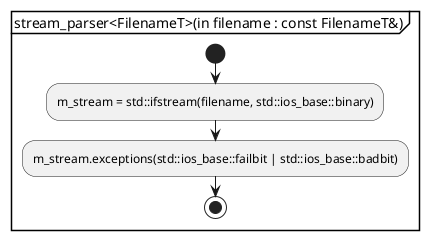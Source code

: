 @startuml stream_parser
partition "stream_parser<FilenameT>(in filename : const FilenameT&)" {
start
	:m_stream = std::ifstream(filename, std::ios_base::binary);
	:m_stream.exceptions(std::ios_base::failbit | std::ios_base::badbit);
stop
}
@enduml

@startuml seek_to_end
partition "seek_to_end()" {
start
	' NOTE: undefined behaviour on ISO C but it will go well
	:m_stream.seekg(0, std::ios_base::end);
stop
}
@enduml

@startuml tell
partition "tell()" {
start
	:return m_stream.tellg();
stop
}
@enduml

@startuml seek
partition "seek(in byte_offset_from_beginning_of_file : std::streamoff)" {
start
	:m_stream.seekg(byte_offset_from_beginning_of_file, std::ios_base::beg);
stop
}
@enduml

abc\n
\n
def

@startuml seek_forward_head_of_line
partition "seek_forward_head_of_line()" {
start
	:1バイト戻る;
	if (戻れなかった) then (y)
		:throw parse_error(failed_to_seek_forward_head_of_line);
		stop
	endif
	switch (1バイト先読み?)
	case ('\\r')
		:何もしない;
	case ('\\n')
		:1バイト戻る;
		if (戻れなかった) then (y)
			stop
		endif

		if (1バイト先読み != '\\r') then (y)
			:1バイト進む;
		endif
	endswitch

	repeat
		:1バイト戻る;
		if (戻れなかった) then (y)
			stop
		endif
	repeat while (1バイト先読み != '\\r', '\\n')
	:1バイト進む;
stop
}
@enduml

@startuml take_xref_byte_offset
partition "take_xref_byte_offset()" {
start
	:ignore_if_present(m_stream, any_whitespace_characters_except_EOL);
	:xref_byte_offset = take_unsigned_integer<std::streamoff>();
	if (unsigned_integer_not_found の例外が出た) then (y)
		:throw parse_error(xref_byte_offset_not_found);
		stop
	endif
	:ignore_if_present(m_stream, any_whitespace_characters_except_EOL | comment);
	:require(m_stream, EOL);
	:return xref_byte_offset;
stop
}
@enduml

@startuml take_xref_table
partition "take_xref_table()" {
start
	:this_xref_table : xref_table;
	:require(m_stream, keyword_xref);
	:first_object_number = take_unsigned_integer<object_t>() : object_t;
	:require(m_stream, space);
	:number_of_entries = take_unsigned_integer<object_t> : object_t;
	if (first_object_number + number_of_entries - 1 がオーバーフロー) then (y)
		:throw std::overflow_error("overflow");
		stop
	endif
	:ignore_if_present(m_stream, any_whitespace_characters_except_EOL | comment);
	:require(m_stream, EOL);
	:entry_offset = 0 : object_t;
	while (entry_offset < number_of_entries)
		:this_xref_table.insert(take_xref_entry(m_stream, first_object_number + entry_offset));
		:++number_of_entries;
	endwhile
	:return this_xref_table;
stop
}
@enduml

@startuml take_xref_entry
partition "take_xref_entry(in object_number : object_t)" {
start
	:first_10_digits = 10バイト取得 : std::string;
	if (first_10_digitsが0-9以外の文字を含む) then (y)
		:throw parse_error(xref_entry_first_10_digits_invalid);
		stop
	endif
	:require(m_stream, space);
	:second_5_digits = 5バイト取得 : std::string;
	if (second_5_digitsが0-9以外の文字を含む) then (y)
		:throw parse_error(xref_entry_second_5_digits_invalid);
		stop
	endif
	:require(m_stream, space);
	:keyword = 1バイト取得 : char;
	if (keyword != 'n' && keyword != 'f') then (y)
		:throw parse_error(xref_entry_keyword_invalid);
		stop
	endif
	:last_2_bytes = 2バイト取得 : std::string;
	if (last_2_bytes != space CR && last_2_bytes != space LF && last_2_bytes != CR LF) then (y)
		:throw parse_error(xref_entry_last_2_bytes_invalid);
		stop
	endif

	:generation_number = second_5_digitsを整数に変換;
	if (generation_number < generation_tの最小値 || generation_tの最大値 < generation_number) then (y)
		:throw std::overflow_error("overflow");
		stop
	endif
	if (keyword == 'n') then (y)
		:byte_offset = first_10_digitsを整数に変換;
		if (byte_offset < this_xref_entry.byte_offsetの最小値 || this_xref_entry.byte_offsetの最大値 < byte_offset) then (y)
			:throw std::overflow_error("overflow");
			stop
		endif
		:return xref_inuse_entry{object_number, generation_number, byte_offset};
	else
		:next_free_object_number = first_10_digitsを整数に変換;
		if (next_free_object_number < object_tの最小値 || object_tの最小値の最大値 < next_free_object_number) then (y)
			:throw std::overflow_error("overflow");
			stop
		endif
		:return xref_free_entry{object_number, generation_number, next_free_object_number};
	endif
stop
}
@enduml

@startuml take_trailer
partition "take_trailer(inout object_accessor : object_pool&)" {
start
	:require(m_stream, keyword_trailer);
	:ignore_if_present(m_stream, any_whitespace_characters | comment);
	:trailer_dictionary = take_any_object(m_stream, object_accessor);
	if (trailer_dictionary が dictionary_object じゃない) then (y)
		:throw parse_error(trailer_dictionary_not_found);
		stop
	endif
	:return trailer_dictionary;
stop
}
@enduml

@startuml take_any_object
partition "take_any_object(inout object_accessor : object_pool&)" {
start
	if ("true" が読み取れた) then (y)
		:return boolean_object(true);
		stop
	endif
	if ("false" が読み取れた) then (y)
		:return boolean_object(false);
		stop
	endif

	' Literal String
	if ("(" が読み取れた) then (y)
		:literal_string : string_object;
		:number_of_left_parenthesis = 1;
		:number_of_right_parenthesis = 0;
		while (number_of_left_parenthesis != number_of_right_parenthesis && !ファイル終端) is (y)
			switch (次の文字?)
			case (()
				:++number_of_left_parenthesis;
			case ())
				:++number_of_right_parenthesis;
			case (\\ r)
				:次の文字が '\\n' なら消費する;
				:literal_string += '\\n';
			case (\\  \\) /' for visibility. just means \\\\ '/
				switch (次の文字?)
				case (n)
					:literal_string += '\\n';
				case (r)
					:literal_string += '\\r';
				case (t)
					:literal_string += '\\ t';
				case (b)
					:literal_string += '\\b';
				case (f)
					:literal_string += '\\f';
				case (()
					:literal_string += '(';
				case ())
					:literal_string += ')';
				case (\\  \\) /' for visibility. just means \\\\ '/
					:literal_string += '\\\\';
				case (0-7)
					:octal_character = 読み取ったcaseの数値 : uint8_t;
					if (次の文字 == 0-7)
						:octal_character = 8 * octal_character + 読み取ったifの数値;
						if (次の文字 == 0-7)
							:octal_character = 8 * octal_character + 読み取ったifの数値;
						endif
					endif
				case (\\ r)
					:次の文字が '\\n' なら消費する;
				case (\\ n)
					:do nothing;
				case (default)
					:literal_string += 読み取った文字;
				endswitch
			case (default)
				:literal_string += 読み取った文字;
			endswitch
		endwhile

		if (number_of_left_parenthesis != number_of_right_parenthesis) then (y)
			:throw parse_error(literal_string_lack_of_right_parenthesis);
			stop
		endif

		:return string_object(literal_string);
		stop
	endif

	' Name Object
	if ("/" が読み取れた)
		:name : name_object;
		while (1文字先読み != 空白類文字) is (y)
			if (先読みした文字 == '#') then (y)
				if (次の2文字が8進2桁) then (y)
					:name += 読み取った8進2桁の数値の表す文字;
				else
					:throw parse_error(name_invalid_hexadecimal_code);
					stop
				endif
			else
				:name += 1文字読み取り;
			endif
		endwhile
		:return name;
		stop
	endif

	' Array Object
	if ("[" が読み取れた)
		:array : array_object;

		:ignore_if_present(m_stream, any_whitespace_characters | comment);
		while (!ファイル終端 && 次の文字が ']' じゃない) is (y)
			:array.push_back(take_any_object(m_stream));
			:ignore_if_present(m_stream, any_whitespace_characters | comment);
		endwhile

		' ファイル終端と同義
		if (1文字読み取り != ']') then (y)
			:throw parse_error(array_lack_of_right_square_bracket);
			stop
		endif

		:return array;
		stop
	endif

	' Dictionary Object or Stream Object
	if ("<<" が読み取れた)
		:dictionary : dictionary_object;

		:ignore_if_present(m_stream, any_whitespace_characters | comment);
		while (!ファイル終端 && 次の2文字 != ">>") is (y)
			:name = take_any_object(m_stream);
			if (name が name_object じゃない) then (y)
				:throw parse_error(dictionary_key_is_not_name_object);
			endif
			:ignore_if_present(m_stream, any_whitespace_characters | comment);

			:value = take_any_object(m_stream);
			:ignore_if_present(m_stream, any_whitespace_characters | comment);

			if (value != null) then (y)
				:dictionary.emplace(name, value);
			endif
		endwhile

		' ファイル終端と同義
		if (次の2文字読み取り != ">>") then (y)
			:throw parse_error(dictionary_lack_of_double_greater_than_sign);
			stop
		endif
		:ignore_if_present(m_stream, any_whitespace_characters | comment);

		' Dictionary Object
		if (次の6文字読み取り != "stream") then (y)
			:return dictionary;
			stop
		endif

		' Stream Object
		if (次の1文字 == LF) then (y)
			:do nothing;
		elseif (次の2文字 == CRLF) then (y)
			:do nothing;
		else
			:throw parse_error(stream_CRLF_or_LF_not_found);
			stop
		endif

		if (!dictionary.contains("Length")) then (y)
			:throw parse_error(stream_dictionary_absence_of_Length_entry);
			stop
		endif

		:stream_length = object_accessor.dereference(m_stream, dictionary.at("Length"));
		if (stream_length が integer_object じゃない)
			:throw parse_error(stream_dictionary_absence_of_Length_entry);
			stop
		endif

		:stream_data : std::string = stream_lengthバイト読み取り;
		' HACK: stream_length バイト読み取り中に、Filterに対する明示的なEODマーカーが出現した場合にエラーにする
		if (stream_lengthバイト読み取れなかった) then (y)
			:throw parse_error(stream_data_is_shorter_than_Length);
			stop
		endif
		:require(m_stream, EOL);
		:ignore_if_present(m_stream, EOL);

		if (次の9文字読み取り != "endstream") then (y)
			:throw parse_error(keyword_endstream_not_found);
			stop
		endif
		
		:return stream_object(dictionary, stream_data);
		stop
	endif

	' Hexadecimal String
	if ("<" が読み取れた)
		:hexadecimal_string : string_object;

		:ignore_if_present(m_stream, any_whitespace_characters | comment);
		while (!ファイル終端 && 次の文字 != '>') is (y)
			:character : unsigned char = 0;

			while (2回繰り返し(i : インデックス))
				:hex_digit = 1文字読み取り;
				if (hex_digit == '>') then (y)
					:assert(i != 0);
					:ストリーム位置を1文字分戻す;
					break
				elseif (hex_digit != 0-9, A-F, a-f) then (y)
					:throw parse_error(hexadecimal_string_non_hexadecimal_digit_found);
					stop
				endif

				:character の i * 4 ビット目から4ビット分を hex_digit で埋める;
				:ignore_if_present(m_stream, any_whitespace_characters | comment);
			endwhile

			:hexadecimal_string.push_back(character);
		endwhile

		' ファイル終端と同義
		if (1文字読み取り != '>') then (y)
			:throw parse_error(hexadecimal_string_lack_of_greater_than_sign);
			stop
		endif

		:return hexadecimal_string;
		stop
	endif

	' Null Object
	if ("null" が読み取れた)
		:return null;
		stop
	endif

	' Indirect Reference or Numerical Object
	if (数字が読み取れた)
		' Real Object
		if (小数が読み取れた) then (y)
			:return real_object(読み取った小数);
			stop
		endif

		:first_integer = take_signed_integer<integer_object>(m_stream);
		:ignore_if_present(m_stream, any_whitespace_characters | comment);

		' Integer Object
		if (数字が読み取れなかった) then (y)
			:return integer_object(first_integer);
			stop
		endif

		:second_integer = take_signed_integer<integer_object>(m_stream);
		:ignore_if_present(m_stream, any_whitespace_characters | comment);

		if ("R" が読み取れた) then (y)
			' Indirect Reference
			:return indirect_reference{first_integer, second_integer};
			stop
		endif

		' Integer Object
		:return integer_object(first_integer);
		stop
	endif

	if (ファイル終端) then (y)
		:throw parse_error(object_not_found);
		stop
	endif

	' その他の文字が読み取れた
	:throw parse_error(unknown_character_detected);
stop
}
@enduml

@startuml take_indirect_object
partition "take_indirect_object(inout object_accessor : object_pool&, in object_number : object_t, in generation_number : generation_t)" {
start
	:first_integer = take_signed_integer<object_t>(m_stream);
	:ignore_if_present(m_stream, any_whitespace_characters | comment);
	:second_integer = take_signed_integer<generation_t>(m_stream);
	if (first_integer != object_number || second_integer != generation_number) then (y)
		:throw parse_error(indirect_object_is_inconsistent_with_xref_table);
		stop
	endif

	:ignore_if_present(m_stream, any_whitespace_characters | comment);
	if (3文字読み取り != "obj") then (y)
		:throw parse_error(keyword_obj_not_found);
		stop
	endif

	:ignore_if_present(m_stream, any_whitespace_characters | comment);
	:object = take_any_object(m_stream, object_accessor);
	if (object が indirect_reference) then (y)
		:throw parse_error(indirect_object_refers_indirect_reference);
		stop
	endif

	:ignore_if_present(m_stream, any_whitespace_characters | comment);
	if (6文字読み取り != "endobj") then (y)
		:throw parse_error(keyword_endobj_not_found);
		stop
	endif

	:return object;
stop
}
@enduml


@startuml require
partition "require(in req_type : require_type)" {
start
	switch (req_type?)
	case (keyword_EOF)
		if (ストリームから "%%EOF" が読み取れなかった) then (y)
			:throw parse_error(keyword_EOF_not_found);
			stop
		endif

		if (ファイル終端) then (y)
			stop
		endif

		:require(m_stream, EOL);
	case (EOL)
		if (LF || CRLF || CR) then (y)
			stop
		endif

		:throw parse_error(EOL_not_found);
		stop
	case (keyword_startxref)
		:ignore_if_present(m_stream, any_whitespace_characters_except_EOL);
		if (ストリームから "startxref" が読み取れなかった) then (y)
			:throw parse_error(keyword_startxref_not_found);
			stop
		endif
		:ignore_if_present(m_stream, any_whitespace_characters_except_EOL | comment);
		:require(m_stream, EOL);
	case (keyword_xref)
		:ignore_if_present(m_stream, any_whitespace_characters_except_EOL);
		if (ストリームから "xref" が読み取れなかった) then (y)
			:throw parse_error(keyword_xref_not_found);
			stop
		endif
		:ignore_if_present(m_stream, any_whitespace_characters_except_EOL | comment);
		:require(m_stream, EOL);
	case (space)
		if (ストリームから " " が読み取れなかった) then (y)
			:throw parse_error(space_not_found);
			stop
		endif
	case (keyword_trailer)
		if (ストリームから "trailer" が読み取れなかった) then (y)
			:throw parse_error(keyword_trailer_not_found);
			stop
		endif
	endswitch
stop
}
@enduml

@startuml ignore_if_present
partition "ignore_if_present(flags : ignore_flag)" {
start
	:flagsに指定のある空白類のみ読み飛ばす;
stop
}
@enduml

@startuml take_signed_integer
partition "take_signed_integer<IntType>()" {
start
	:+ or - の符号付(あるいは無し)整数の取得;
	if (取得できなかった) then (y)
		:throw parse_error(signed_integer_not_found);
		stop
	endif
	if (その整数 < IntType の最小値 || IntType の最大値 < その整数) then (y)
		:throw std::overflow_error("overflow");
		stop
	endif
	:return その整数;
stop
}
@enduml

@startuml take_unsigned_integer
partition "take_unsigned_integer<IntType>()" {
start
	:符号のない整数の取得;
	if (取得できなかった) then (y)
		:throw parse_error(unsigned_integer_not_found);
		stop
	endif
	if (IntType の最大値 < その整数) then (y)
		:throw std::overflow_error("overflow");
		stop
	endif
	:return その整数;
stop
}
@enduml
